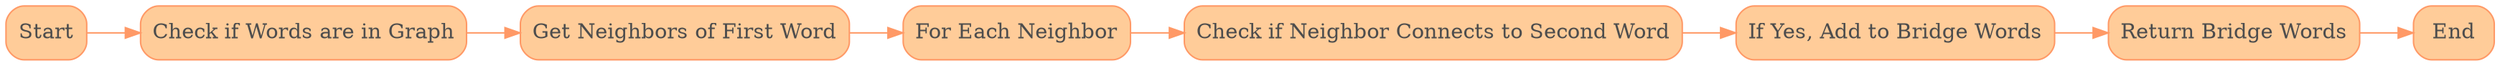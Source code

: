 // query_bridge_words
digraph {
	rankdir=LR
	End [color="#FF9966" fillcolor="#FFCC99" fontcolor="#4d4d4d" shape=box style="rounded, filled"]
	"Check if Neighbor Connects to Second Word" [color="#FF9966" fillcolor="#FFCC99" fontcolor="#4d4d4d" shape=box style="rounded, filled"]
	"Get Neighbors of First Word" [color="#FF9966" fillcolor="#FFCC99" fontcolor="#4d4d4d" shape=box style="rounded, filled"]
	"Return Bridge Words" [color="#FF9966" fillcolor="#FFCC99" fontcolor="#4d4d4d" shape=box style="rounded, filled"]
	"Check if Words are in Graph" [color="#FF9966" fillcolor="#FFCC99" fontcolor="#4d4d4d" shape=box style="rounded, filled"]
	"If Yes, Add to Bridge Words" [color="#FF9966" fillcolor="#FFCC99" fontcolor="#4d4d4d" shape=box style="rounded, filled"]
	Start [color="#FF9966" fillcolor="#FFCC99" fontcolor="#4d4d4d" shape=box style="rounded, filled"]
	"For Each Neighbor" [color="#FF9966" fillcolor="#FFCC99" fontcolor="#4d4d4d" shape=box style="rounded, filled"]
	Start -> "Check if Words are in Graph" [color="#FF9966" fontcolor="#CC6600" fontsize=10]
	"Check if Words are in Graph" -> "Get Neighbors of First Word" [color="#FF9966" fontcolor="#CC6600" fontsize=10]
	"Get Neighbors of First Word" -> "For Each Neighbor" [color="#FF9966" fontcolor="#CC6600" fontsize=10]
	"For Each Neighbor" -> "Check if Neighbor Connects to Second Word" [color="#FF9966" fontcolor="#CC6600" fontsize=10]
	"Check if Neighbor Connects to Second Word" -> "If Yes, Add to Bridge Words" [color="#FF9966" fontcolor="#CC6600" fontsize=10]
	"If Yes, Add to Bridge Words" -> "Return Bridge Words" [color="#FF9966" fontcolor="#CC6600" fontsize=10]
	"Return Bridge Words" -> End [color="#FF9966" fontcolor="#CC6600" fontsize=10]
}
